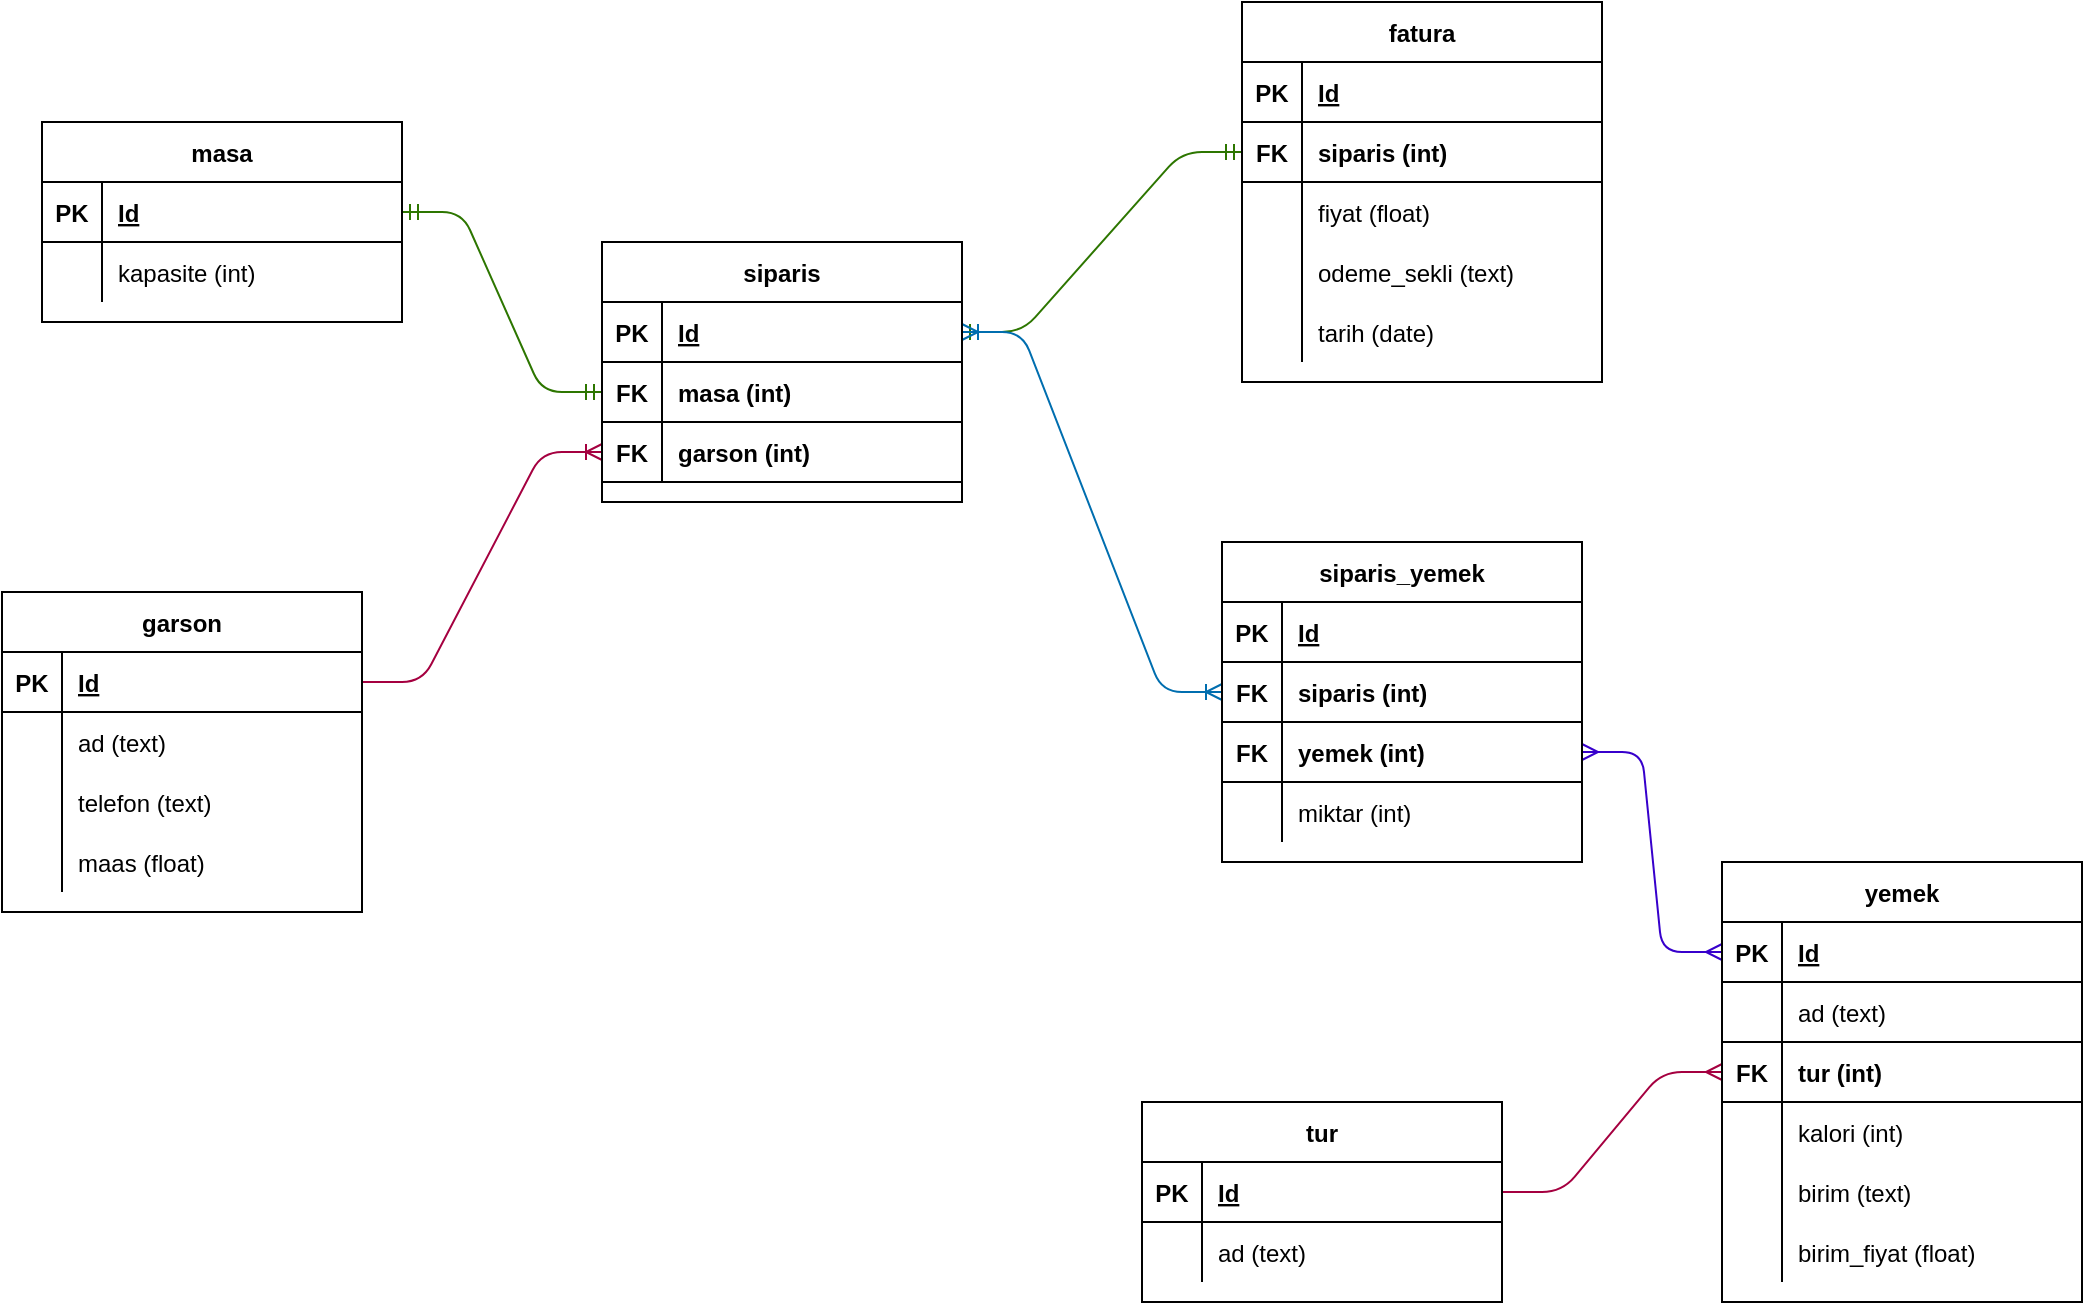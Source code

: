 <mxfile version="13.7.9" type="device"><diagram id="QE3sUzjoy9M0WLsZOD49" name="Page-1"><mxGraphModel dx="1986" dy="1180" grid="1" gridSize="10" guides="1" tooltips="1" connect="1" arrows="1" fold="1" page="1" pageScale="1" pageWidth="1920" pageHeight="1200" math="0" shadow="0"><root><mxCell id="0"/><mxCell id="1" parent="0"/><mxCell id="LGK_d6bMLUaEhHXDh5L8-104" value="" style="edgeStyle=entityRelationEdgeStyle;fontSize=12;html=1;endArrow=ERmandOne;startArrow=ERmandOne;entryX=0;entryY=0.5;entryDx=0;entryDy=0;exitX=1;exitY=0.5;exitDx=0;exitDy=0;fillColor=#60a917;strokeColor=#2D7600;" parent="1" source="LGK_d6bMLUaEhHXDh5L8-15" target="LGK_d6bMLUaEhHXDh5L8-38" edge="1"><mxGeometry width="100" height="100" relative="1" as="geometry"><mxPoint x="590" y="675" as="sourcePoint"/><mxPoint x="690" y="575" as="targetPoint"/></mxGeometry></mxCell><mxCell id="LGK_d6bMLUaEhHXDh5L8-106" value="" style="edgeStyle=entityRelationEdgeStyle;fontSize=12;html=1;endArrow=ERoneToMany;exitX=1;exitY=0.5;exitDx=0;exitDy=0;entryX=0;entryY=0.5;entryDx=0;entryDy=0;fillColor=#d80073;strokeColor=#A50040;" parent="1" source="LGK_d6bMLUaEhHXDh5L8-2" target="LGK_d6bMLUaEhHXDh5L8-79" edge="1"><mxGeometry width="100" height="100" relative="1" as="geometry"><mxPoint x="630" y="705" as="sourcePoint"/><mxPoint x="730" y="605" as="targetPoint"/></mxGeometry></mxCell><mxCell id="LGK_d6bMLUaEhHXDh5L8-107" value="" style="edgeStyle=entityRelationEdgeStyle;fontSize=12;html=1;endArrow=ERmany;startArrow=ERmany;entryX=0;entryY=0.5;entryDx=0;entryDy=0;exitX=1;exitY=0.5;exitDx=0;exitDy=0;fillColor=#6a00ff;strokeColor=#3700CC;" parent="1" source="LGK_d6bMLUaEhHXDh5L8-61" target="LGK_d6bMLUaEhHXDh5L8-28" edge="1"><mxGeometry width="100" height="100" relative="1" as="geometry"><mxPoint x="1140" y="1085" as="sourcePoint"/><mxPoint x="1240" y="985" as="targetPoint"/></mxGeometry></mxCell><mxCell id="LGK_d6bMLUaEhHXDh5L8-108" value="" style="edgeStyle=entityRelationEdgeStyle;fontSize=12;html=1;endArrow=ERmany;exitX=1;exitY=0.5;exitDx=0;exitDy=0;entryX=0;entryY=0.5;entryDx=0;entryDy=0;fillColor=#d80073;strokeColor=#A50040;" parent="1" source="LGK_d6bMLUaEhHXDh5L8-89" target="LGK_d6bMLUaEhHXDh5L8-85" edge="1"><mxGeometry width="100" height="100" relative="1" as="geometry"><mxPoint x="1130" y="1105" as="sourcePoint"/><mxPoint x="1230" y="1005" as="targetPoint"/></mxGeometry></mxCell><mxCell id="LGK_d6bMLUaEhHXDh5L8-109" value="" style="edgeStyle=entityRelationEdgeStyle;fontSize=12;html=1;endArrow=ERmandOne;startArrow=ERmandOne;entryX=0;entryY=0.5;entryDx=0;entryDy=0;exitX=1;exitY=0.5;exitDx=0;exitDy=0;fillColor=#60a917;strokeColor=#2D7600;" parent="1" source="LGK_d6bMLUaEhHXDh5L8-35" target="LGK_d6bMLUaEhHXDh5L8-101" edge="1"><mxGeometry width="100" height="100" relative="1" as="geometry"><mxPoint x="920" y="715" as="sourcePoint"/><mxPoint x="1020" y="615" as="targetPoint"/></mxGeometry></mxCell><mxCell id="LGK_d6bMLUaEhHXDh5L8-110" value="" style="edgeStyle=entityRelationEdgeStyle;fontSize=12;html=1;endArrow=ERoneToMany;startArrow=ERoneToMany;entryX=0;entryY=0.5;entryDx=0;entryDy=0;exitX=1;exitY=0.5;exitDx=0;exitDy=0;fillColor=#1ba1e2;strokeColor=#006EAF;" parent="1" source="LGK_d6bMLUaEhHXDh5L8-35" target="LGK_d6bMLUaEhHXDh5L8-45" edge="1"><mxGeometry width="100" height="100" relative="1" as="geometry"><mxPoint x="780" y="715" as="sourcePoint"/><mxPoint x="880" y="615" as="targetPoint"/></mxGeometry></mxCell><mxCell id="LGK_d6bMLUaEhHXDh5L8-34" value="siparis" style="shape=table;startSize=30;container=1;collapsible=1;childLayout=tableLayout;fixedRows=1;rowLines=0;fontStyle=1;align=center;resizeLast=1;" parent="1" vertex="1"><mxGeometry x="740" y="395" width="180" height="130" as="geometry"/></mxCell><mxCell id="LGK_d6bMLUaEhHXDh5L8-35" value="" style="shape=partialRectangle;collapsible=0;dropTarget=0;pointerEvents=0;fillColor=none;top=0;left=0;bottom=1;right=0;points=[[0,0.5],[1,0.5]];portConstraint=eastwest;" parent="LGK_d6bMLUaEhHXDh5L8-34" vertex="1"><mxGeometry y="30" width="180" height="30" as="geometry"/></mxCell><mxCell id="LGK_d6bMLUaEhHXDh5L8-36" value="PK" style="shape=partialRectangle;connectable=0;fillColor=none;top=0;left=0;bottom=0;right=0;fontStyle=1;overflow=hidden;" parent="LGK_d6bMLUaEhHXDh5L8-35" vertex="1"><mxGeometry width="30" height="30" as="geometry"/></mxCell><mxCell id="LGK_d6bMLUaEhHXDh5L8-37" value="Id" style="shape=partialRectangle;connectable=0;fillColor=none;top=0;left=0;bottom=0;right=0;align=left;spacingLeft=6;fontStyle=5;overflow=hidden;" parent="LGK_d6bMLUaEhHXDh5L8-35" vertex="1"><mxGeometry x="30" width="150" height="30" as="geometry"/></mxCell><mxCell id="LGK_d6bMLUaEhHXDh5L8-38" value="" style="shape=partialRectangle;collapsible=0;dropTarget=0;pointerEvents=0;fillColor=none;top=0;left=0;bottom=0;right=0;points=[[0,0.5],[1,0.5]];portConstraint=eastwest;" parent="LGK_d6bMLUaEhHXDh5L8-34" vertex="1"><mxGeometry y="60" width="180" height="30" as="geometry"/></mxCell><mxCell id="LGK_d6bMLUaEhHXDh5L8-39" value="FK" style="shape=partialRectangle;connectable=0;fillColor=none;top=1;left=0;bottom=1;right=0;editable=1;overflow=hidden;fontStyle=1" parent="LGK_d6bMLUaEhHXDh5L8-38" vertex="1"><mxGeometry width="30" height="30" as="geometry"/></mxCell><mxCell id="LGK_d6bMLUaEhHXDh5L8-40" value="masa (int)" style="shape=partialRectangle;connectable=0;fillColor=none;top=1;left=0;bottom=1;right=0;align=left;spacingLeft=6;overflow=hidden;fontStyle=1" parent="LGK_d6bMLUaEhHXDh5L8-38" vertex="1"><mxGeometry x="30" width="150" height="30" as="geometry"/></mxCell><mxCell id="LGK_d6bMLUaEhHXDh5L8-79" value="" style="shape=partialRectangle;collapsible=0;dropTarget=0;pointerEvents=0;fillColor=none;top=0;left=0;bottom=0;right=0;points=[[0,0.5],[1,0.5]];portConstraint=eastwest;" parent="LGK_d6bMLUaEhHXDh5L8-34" vertex="1"><mxGeometry y="90" width="180" height="30" as="geometry"/></mxCell><mxCell id="LGK_d6bMLUaEhHXDh5L8-80" value="FK" style="shape=partialRectangle;connectable=0;fillColor=none;top=1;left=0;bottom=1;right=0;editable=1;overflow=hidden;fontStyle=1" parent="LGK_d6bMLUaEhHXDh5L8-79" vertex="1"><mxGeometry width="30" height="30" as="geometry"/></mxCell><mxCell id="LGK_d6bMLUaEhHXDh5L8-81" value="garson (int)" style="shape=partialRectangle;connectable=0;fillColor=none;top=1;left=0;bottom=1;right=0;align=left;spacingLeft=6;overflow=hidden;fontStyle=1" parent="LGK_d6bMLUaEhHXDh5L8-79" vertex="1"><mxGeometry x="30" width="150" height="30" as="geometry"/></mxCell><mxCell id="LGK_d6bMLUaEhHXDh5L8-14" value="masa" style="shape=table;startSize=30;container=1;collapsible=1;childLayout=tableLayout;fixedRows=1;rowLines=0;fontStyle=1;align=center;resizeLast=1;" parent="1" vertex="1"><mxGeometry x="460" y="335" width="180" height="100" as="geometry"/></mxCell><mxCell id="LGK_d6bMLUaEhHXDh5L8-15" value="" style="shape=partialRectangle;collapsible=0;dropTarget=0;pointerEvents=0;fillColor=none;top=0;left=0;bottom=1;right=0;points=[[0,0.5],[1,0.5]];portConstraint=eastwest;" parent="LGK_d6bMLUaEhHXDh5L8-14" vertex="1"><mxGeometry y="30" width="180" height="30" as="geometry"/></mxCell><mxCell id="LGK_d6bMLUaEhHXDh5L8-16" value="PK" style="shape=partialRectangle;connectable=0;fillColor=none;top=0;left=0;bottom=0;right=0;fontStyle=1;overflow=hidden;" parent="LGK_d6bMLUaEhHXDh5L8-15" vertex="1"><mxGeometry width="30" height="30" as="geometry"/></mxCell><mxCell id="LGK_d6bMLUaEhHXDh5L8-17" value="Id" style="shape=partialRectangle;connectable=0;fillColor=none;top=0;left=0;bottom=0;right=0;align=left;spacingLeft=6;fontStyle=5;overflow=hidden;" parent="LGK_d6bMLUaEhHXDh5L8-15" vertex="1"><mxGeometry x="30" width="150" height="30" as="geometry"/></mxCell><mxCell id="LGK_d6bMLUaEhHXDh5L8-18" value="" style="shape=partialRectangle;collapsible=0;dropTarget=0;pointerEvents=0;fillColor=none;top=0;left=0;bottom=0;right=0;points=[[0,0.5],[1,0.5]];portConstraint=eastwest;" parent="LGK_d6bMLUaEhHXDh5L8-14" vertex="1"><mxGeometry y="60" width="180" height="30" as="geometry"/></mxCell><mxCell id="LGK_d6bMLUaEhHXDh5L8-19" value="" style="shape=partialRectangle;connectable=0;fillColor=none;top=0;left=0;bottom=0;right=0;editable=1;overflow=hidden;" parent="LGK_d6bMLUaEhHXDh5L8-18" vertex="1"><mxGeometry width="30" height="30" as="geometry"/></mxCell><mxCell id="LGK_d6bMLUaEhHXDh5L8-20" value="kapasite (int)" style="shape=partialRectangle;connectable=0;fillColor=none;top=0;left=0;bottom=0;right=0;align=left;spacingLeft=6;overflow=hidden;" parent="LGK_d6bMLUaEhHXDh5L8-18" vertex="1"><mxGeometry x="30" width="150" height="30" as="geometry"/></mxCell><mxCell id="LGK_d6bMLUaEhHXDh5L8-1" value="garson" style="shape=table;startSize=30;container=1;collapsible=1;childLayout=tableLayout;fixedRows=1;rowLines=0;fontStyle=1;align=center;resizeLast=1;" parent="1" vertex="1"><mxGeometry x="440" y="570" width="180" height="160" as="geometry"/></mxCell><mxCell id="LGK_d6bMLUaEhHXDh5L8-2" value="" style="shape=partialRectangle;collapsible=0;dropTarget=0;pointerEvents=0;fillColor=none;top=0;left=0;bottom=1;right=0;points=[[0,0.5],[1,0.5]];portConstraint=eastwest;" parent="LGK_d6bMLUaEhHXDh5L8-1" vertex="1"><mxGeometry y="30" width="180" height="30" as="geometry"/></mxCell><mxCell id="LGK_d6bMLUaEhHXDh5L8-3" value="PK" style="shape=partialRectangle;connectable=0;fillColor=none;top=0;left=0;bottom=0;right=0;fontStyle=1;overflow=hidden;" parent="LGK_d6bMLUaEhHXDh5L8-2" vertex="1"><mxGeometry width="30" height="30" as="geometry"/></mxCell><mxCell id="LGK_d6bMLUaEhHXDh5L8-4" value="Id" style="shape=partialRectangle;connectable=0;fillColor=none;top=0;left=0;bottom=0;right=0;align=left;spacingLeft=6;fontStyle=5;overflow=hidden;" parent="LGK_d6bMLUaEhHXDh5L8-2" vertex="1"><mxGeometry x="30" width="150" height="30" as="geometry"/></mxCell><mxCell id="LGK_d6bMLUaEhHXDh5L8-5" value="" style="shape=partialRectangle;collapsible=0;dropTarget=0;pointerEvents=0;fillColor=none;top=0;left=0;bottom=0;right=0;points=[[0,0.5],[1,0.5]];portConstraint=eastwest;" parent="LGK_d6bMLUaEhHXDh5L8-1" vertex="1"><mxGeometry y="60" width="180" height="30" as="geometry"/></mxCell><mxCell id="LGK_d6bMLUaEhHXDh5L8-6" value="" style="shape=partialRectangle;connectable=0;fillColor=none;top=0;left=0;bottom=0;right=0;editable=1;overflow=hidden;" parent="LGK_d6bMLUaEhHXDh5L8-5" vertex="1"><mxGeometry width="30" height="30" as="geometry"/></mxCell><mxCell id="LGK_d6bMLUaEhHXDh5L8-7" value="ad (text)" style="shape=partialRectangle;connectable=0;fillColor=none;top=0;left=0;bottom=0;right=0;align=left;spacingLeft=6;overflow=hidden;" parent="LGK_d6bMLUaEhHXDh5L8-5" vertex="1"><mxGeometry x="30" width="150" height="30" as="geometry"/></mxCell><mxCell id="LGK_d6bMLUaEhHXDh5L8-8" value="" style="shape=partialRectangle;collapsible=0;dropTarget=0;pointerEvents=0;fillColor=none;top=0;left=0;bottom=0;right=0;points=[[0,0.5],[1,0.5]];portConstraint=eastwest;" parent="LGK_d6bMLUaEhHXDh5L8-1" vertex="1"><mxGeometry y="90" width="180" height="30" as="geometry"/></mxCell><mxCell id="LGK_d6bMLUaEhHXDh5L8-9" value="" style="shape=partialRectangle;connectable=0;fillColor=none;top=0;left=0;bottom=0;right=0;editable=1;overflow=hidden;" parent="LGK_d6bMLUaEhHXDh5L8-8" vertex="1"><mxGeometry width="30" height="30" as="geometry"/></mxCell><mxCell id="LGK_d6bMLUaEhHXDh5L8-10" value="telefon (text)" style="shape=partialRectangle;connectable=0;fillColor=none;top=0;left=0;bottom=0;right=0;align=left;spacingLeft=6;overflow=hidden;" parent="LGK_d6bMLUaEhHXDh5L8-8" vertex="1"><mxGeometry x="30" width="150" height="30" as="geometry"/></mxCell><mxCell id="LGK_d6bMLUaEhHXDh5L8-11" value="" style="shape=partialRectangle;collapsible=0;dropTarget=0;pointerEvents=0;fillColor=none;top=0;left=0;bottom=0;right=0;points=[[0,0.5],[1,0.5]];portConstraint=eastwest;" parent="LGK_d6bMLUaEhHXDh5L8-1" vertex="1"><mxGeometry y="120" width="180" height="30" as="geometry"/></mxCell><mxCell id="LGK_d6bMLUaEhHXDh5L8-12" value="" style="shape=partialRectangle;connectable=0;fillColor=none;top=0;left=0;bottom=0;right=0;editable=1;overflow=hidden;" parent="LGK_d6bMLUaEhHXDh5L8-11" vertex="1"><mxGeometry width="30" height="30" as="geometry"/></mxCell><mxCell id="LGK_d6bMLUaEhHXDh5L8-13" value="maas (float)" style="shape=partialRectangle;connectable=0;fillColor=none;top=0;left=0;bottom=0;right=0;align=left;spacingLeft=6;overflow=hidden;" parent="LGK_d6bMLUaEhHXDh5L8-11" vertex="1"><mxGeometry x="30" width="150" height="30" as="geometry"/></mxCell><mxCell id="LGK_d6bMLUaEhHXDh5L8-27" value="yemek" style="shape=table;startSize=30;container=1;collapsible=1;childLayout=tableLayout;fixedRows=1;rowLines=0;fontStyle=1;align=center;resizeLast=1;" parent="1" vertex="1"><mxGeometry x="1300" y="705" width="180" height="220" as="geometry"/></mxCell><mxCell id="LGK_d6bMLUaEhHXDh5L8-28" value="" style="shape=partialRectangle;collapsible=0;dropTarget=0;pointerEvents=0;fillColor=none;top=0;left=0;bottom=1;right=0;points=[[0,0.5],[1,0.5]];portConstraint=eastwest;" parent="LGK_d6bMLUaEhHXDh5L8-27" vertex="1"><mxGeometry y="30" width="180" height="30" as="geometry"/></mxCell><mxCell id="LGK_d6bMLUaEhHXDh5L8-29" value="PK" style="shape=partialRectangle;connectable=0;fillColor=none;top=0;left=0;bottom=0;right=0;fontStyle=1;overflow=hidden;" parent="LGK_d6bMLUaEhHXDh5L8-28" vertex="1"><mxGeometry width="30" height="30" as="geometry"/></mxCell><mxCell id="LGK_d6bMLUaEhHXDh5L8-30" value="Id" style="shape=partialRectangle;connectable=0;fillColor=none;top=0;left=0;bottom=0;right=0;align=left;spacingLeft=6;fontStyle=5;overflow=hidden;" parent="LGK_d6bMLUaEhHXDh5L8-28" vertex="1"><mxGeometry x="30" width="150" height="30" as="geometry"/></mxCell><mxCell id="LGK_d6bMLUaEhHXDh5L8-31" value="" style="shape=partialRectangle;collapsible=0;dropTarget=0;pointerEvents=0;fillColor=none;top=0;left=0;bottom=0;right=0;points=[[0,0.5],[1,0.5]];portConstraint=eastwest;" parent="LGK_d6bMLUaEhHXDh5L8-27" vertex="1"><mxGeometry y="60" width="180" height="30" as="geometry"/></mxCell><mxCell id="LGK_d6bMLUaEhHXDh5L8-32" value="" style="shape=partialRectangle;connectable=0;fillColor=none;top=0;left=0;bottom=0;right=0;editable=1;overflow=hidden;" parent="LGK_d6bMLUaEhHXDh5L8-31" vertex="1"><mxGeometry width="30" height="30" as="geometry"/></mxCell><mxCell id="LGK_d6bMLUaEhHXDh5L8-33" value="ad (text)" style="shape=partialRectangle;connectable=0;fillColor=none;top=0;left=0;bottom=0;right=0;align=left;spacingLeft=6;overflow=hidden;" parent="LGK_d6bMLUaEhHXDh5L8-31" vertex="1"><mxGeometry x="30" width="150" height="30" as="geometry"/></mxCell><mxCell id="LGK_d6bMLUaEhHXDh5L8-85" value="" style="shape=partialRectangle;collapsible=0;dropTarget=0;pointerEvents=0;fillColor=none;top=0;left=0;bottom=0;right=0;points=[[0,0.5],[1,0.5]];portConstraint=eastwest;" parent="LGK_d6bMLUaEhHXDh5L8-27" vertex="1"><mxGeometry y="90" width="180" height="30" as="geometry"/></mxCell><mxCell id="LGK_d6bMLUaEhHXDh5L8-86" value="FK" style="shape=partialRectangle;connectable=0;fillColor=none;top=1;left=0;bottom=1;right=0;editable=1;overflow=hidden;fontStyle=1" parent="LGK_d6bMLUaEhHXDh5L8-85" vertex="1"><mxGeometry width="30" height="30" as="geometry"/></mxCell><mxCell id="LGK_d6bMLUaEhHXDh5L8-87" value="tur (int)" style="shape=partialRectangle;connectable=0;fillColor=none;top=1;left=0;bottom=1;right=0;align=left;spacingLeft=6;overflow=hidden;fontStyle=1" parent="LGK_d6bMLUaEhHXDh5L8-85" vertex="1"><mxGeometry x="30" width="150" height="30" as="geometry"/></mxCell><mxCell id="LGK_d6bMLUaEhHXDh5L8-70" value="" style="shape=partialRectangle;collapsible=0;dropTarget=0;pointerEvents=0;fillColor=none;top=0;left=0;bottom=0;right=0;points=[[0,0.5],[1,0.5]];portConstraint=eastwest;" parent="LGK_d6bMLUaEhHXDh5L8-27" vertex="1"><mxGeometry y="120" width="180" height="30" as="geometry"/></mxCell><mxCell id="LGK_d6bMLUaEhHXDh5L8-71" value="" style="shape=partialRectangle;connectable=0;fillColor=none;top=0;left=0;bottom=0;right=0;editable=1;overflow=hidden;" parent="LGK_d6bMLUaEhHXDh5L8-70" vertex="1"><mxGeometry width="30" height="30" as="geometry"/></mxCell><mxCell id="LGK_d6bMLUaEhHXDh5L8-72" value="kalori (int)" style="shape=partialRectangle;connectable=0;fillColor=none;top=0;left=0;bottom=0;right=0;align=left;spacingLeft=6;overflow=hidden;" parent="LGK_d6bMLUaEhHXDh5L8-70" vertex="1"><mxGeometry x="30" width="150" height="30" as="geometry"/></mxCell><mxCell id="LGK_d6bMLUaEhHXDh5L8-73" value="" style="shape=partialRectangle;collapsible=0;dropTarget=0;pointerEvents=0;fillColor=none;top=0;left=0;bottom=0;right=0;points=[[0,0.5],[1,0.5]];portConstraint=eastwest;" parent="LGK_d6bMLUaEhHXDh5L8-27" vertex="1"><mxGeometry y="150" width="180" height="30" as="geometry"/></mxCell><mxCell id="LGK_d6bMLUaEhHXDh5L8-74" value="" style="shape=partialRectangle;connectable=0;fillColor=none;top=0;left=0;bottom=0;right=0;editable=1;overflow=hidden;" parent="LGK_d6bMLUaEhHXDh5L8-73" vertex="1"><mxGeometry width="30" height="30" as="geometry"/></mxCell><mxCell id="LGK_d6bMLUaEhHXDh5L8-75" value="birim (text)" style="shape=partialRectangle;connectable=0;fillColor=none;top=0;left=0;bottom=0;right=0;align=left;spacingLeft=6;overflow=hidden;" parent="LGK_d6bMLUaEhHXDh5L8-73" vertex="1"><mxGeometry x="30" width="150" height="30" as="geometry"/></mxCell><mxCell id="LGK_d6bMLUaEhHXDh5L8-76" value="" style="shape=partialRectangle;collapsible=0;dropTarget=0;pointerEvents=0;fillColor=none;top=0;left=0;bottom=0;right=0;points=[[0,0.5],[1,0.5]];portConstraint=eastwest;" parent="LGK_d6bMLUaEhHXDh5L8-27" vertex="1"><mxGeometry y="180" width="180" height="30" as="geometry"/></mxCell><mxCell id="LGK_d6bMLUaEhHXDh5L8-77" value="" style="shape=partialRectangle;connectable=0;fillColor=none;top=0;left=0;bottom=0;right=0;editable=1;overflow=hidden;" parent="LGK_d6bMLUaEhHXDh5L8-76" vertex="1"><mxGeometry width="30" height="30" as="geometry"/></mxCell><mxCell id="LGK_d6bMLUaEhHXDh5L8-78" value="birim_fiyat (float)" style="shape=partialRectangle;connectable=0;fillColor=none;top=0;left=0;bottom=0;right=0;align=left;spacingLeft=6;overflow=hidden;" parent="LGK_d6bMLUaEhHXDh5L8-76" vertex="1"><mxGeometry x="30" width="150" height="30" as="geometry"/></mxCell><mxCell id="LGK_d6bMLUaEhHXDh5L8-41" value="siparis_yemek" style="shape=table;startSize=30;container=1;collapsible=1;childLayout=tableLayout;fixedRows=1;rowLines=0;fontStyle=1;align=center;resizeLast=1;" parent="1" vertex="1"><mxGeometry x="1050" y="545" width="180" height="160" as="geometry"/></mxCell><mxCell id="LGK_d6bMLUaEhHXDh5L8-42" value="" style="shape=partialRectangle;collapsible=0;dropTarget=0;pointerEvents=0;fillColor=none;top=0;left=0;bottom=1;right=0;points=[[0,0.5],[1,0.5]];portConstraint=eastwest;" parent="LGK_d6bMLUaEhHXDh5L8-41" vertex="1"><mxGeometry y="30" width="180" height="30" as="geometry"/></mxCell><mxCell id="LGK_d6bMLUaEhHXDh5L8-43" value="PK" style="shape=partialRectangle;connectable=0;fillColor=none;top=0;left=0;bottom=0;right=0;fontStyle=1;overflow=hidden;" parent="LGK_d6bMLUaEhHXDh5L8-42" vertex="1"><mxGeometry width="30" height="30" as="geometry"/></mxCell><mxCell id="LGK_d6bMLUaEhHXDh5L8-44" value="Id" style="shape=partialRectangle;connectable=0;fillColor=none;top=0;left=0;bottom=0;right=0;align=left;spacingLeft=6;fontStyle=5;overflow=hidden;" parent="LGK_d6bMLUaEhHXDh5L8-42" vertex="1"><mxGeometry x="30" width="150" height="30" as="geometry"/></mxCell><mxCell id="LGK_d6bMLUaEhHXDh5L8-45" value="" style="shape=partialRectangle;collapsible=0;dropTarget=0;pointerEvents=0;fillColor=none;top=0;left=0;bottom=0;right=0;points=[[0,0.5],[1,0.5]];portConstraint=eastwest;" parent="LGK_d6bMLUaEhHXDh5L8-41" vertex="1"><mxGeometry y="60" width="180" height="30" as="geometry"/></mxCell><mxCell id="LGK_d6bMLUaEhHXDh5L8-46" value="FK" style="shape=partialRectangle;connectable=0;fillColor=none;top=1;left=0;bottom=1;right=0;editable=1;overflow=hidden;fontStyle=1" parent="LGK_d6bMLUaEhHXDh5L8-45" vertex="1"><mxGeometry width="30" height="30" as="geometry"/></mxCell><mxCell id="LGK_d6bMLUaEhHXDh5L8-47" value="siparis (int)" style="shape=partialRectangle;connectable=0;fillColor=none;top=1;left=0;bottom=1;right=0;align=left;spacingLeft=6;overflow=hidden;fontStyle=1" parent="LGK_d6bMLUaEhHXDh5L8-45" vertex="1"><mxGeometry x="30" width="150" height="30" as="geometry"/></mxCell><mxCell id="LGK_d6bMLUaEhHXDh5L8-61" value="" style="shape=partialRectangle;collapsible=0;dropTarget=0;pointerEvents=0;fillColor=none;top=0;left=0;bottom=0;right=0;points=[[0,0.5],[1,0.5]];portConstraint=eastwest;" parent="LGK_d6bMLUaEhHXDh5L8-41" vertex="1"><mxGeometry y="90" width="180" height="30" as="geometry"/></mxCell><mxCell id="LGK_d6bMLUaEhHXDh5L8-62" value="FK" style="shape=partialRectangle;connectable=0;fillColor=none;top=1;left=0;bottom=1;right=0;editable=1;overflow=hidden;fontStyle=1" parent="LGK_d6bMLUaEhHXDh5L8-61" vertex="1"><mxGeometry width="30" height="30" as="geometry"/></mxCell><mxCell id="LGK_d6bMLUaEhHXDh5L8-63" value="yemek (int)" style="shape=partialRectangle;connectable=0;fillColor=none;top=1;left=0;bottom=1;right=0;align=left;spacingLeft=6;overflow=hidden;fontStyle=1" parent="LGK_d6bMLUaEhHXDh5L8-61" vertex="1"><mxGeometry x="30" width="150" height="30" as="geometry"/></mxCell><mxCell id="LGK_d6bMLUaEhHXDh5L8-64" value="" style="shape=partialRectangle;collapsible=0;dropTarget=0;pointerEvents=0;fillColor=none;top=0;left=0;bottom=0;right=0;points=[[0,0.5],[1,0.5]];portConstraint=eastwest;" parent="LGK_d6bMLUaEhHXDh5L8-41" vertex="1"><mxGeometry y="120" width="180" height="30" as="geometry"/></mxCell><mxCell id="LGK_d6bMLUaEhHXDh5L8-65" value="" style="shape=partialRectangle;connectable=0;fillColor=none;top=0;left=0;bottom=0;right=0;editable=1;overflow=hidden;" parent="LGK_d6bMLUaEhHXDh5L8-64" vertex="1"><mxGeometry width="30" height="30" as="geometry"/></mxCell><mxCell id="LGK_d6bMLUaEhHXDh5L8-66" value="miktar (int)" style="shape=partialRectangle;connectable=0;fillColor=none;top=0;left=0;bottom=0;right=0;align=left;spacingLeft=6;overflow=hidden;" parent="LGK_d6bMLUaEhHXDh5L8-64" vertex="1"><mxGeometry x="30" width="150" height="30" as="geometry"/></mxCell><mxCell id="LGK_d6bMLUaEhHXDh5L8-88" value="tur" style="shape=table;startSize=30;container=1;collapsible=1;childLayout=tableLayout;fixedRows=1;rowLines=0;fontStyle=1;align=center;resizeLast=1;" parent="1" vertex="1"><mxGeometry x="1010" y="825" width="180" height="100" as="geometry"/></mxCell><mxCell id="LGK_d6bMLUaEhHXDh5L8-89" value="" style="shape=partialRectangle;collapsible=0;dropTarget=0;pointerEvents=0;fillColor=none;top=0;left=0;bottom=1;right=0;points=[[0,0.5],[1,0.5]];portConstraint=eastwest;" parent="LGK_d6bMLUaEhHXDh5L8-88" vertex="1"><mxGeometry y="30" width="180" height="30" as="geometry"/></mxCell><mxCell id="LGK_d6bMLUaEhHXDh5L8-90" value="PK" style="shape=partialRectangle;connectable=0;fillColor=none;top=0;left=0;bottom=0;right=0;fontStyle=1;overflow=hidden;" parent="LGK_d6bMLUaEhHXDh5L8-89" vertex="1"><mxGeometry width="30" height="30" as="geometry"/></mxCell><mxCell id="LGK_d6bMLUaEhHXDh5L8-91" value="Id" style="shape=partialRectangle;connectable=0;fillColor=none;top=0;left=0;bottom=0;right=0;align=left;spacingLeft=6;fontStyle=5;overflow=hidden;" parent="LGK_d6bMLUaEhHXDh5L8-89" vertex="1"><mxGeometry x="30" width="150" height="30" as="geometry"/></mxCell><mxCell id="LGK_d6bMLUaEhHXDh5L8-92" value="" style="shape=partialRectangle;collapsible=0;dropTarget=0;pointerEvents=0;fillColor=none;top=0;left=0;bottom=0;right=0;points=[[0,0.5],[1,0.5]];portConstraint=eastwest;" parent="LGK_d6bMLUaEhHXDh5L8-88" vertex="1"><mxGeometry y="60" width="180" height="30" as="geometry"/></mxCell><mxCell id="LGK_d6bMLUaEhHXDh5L8-93" value="" style="shape=partialRectangle;connectable=0;fillColor=none;top=0;left=0;bottom=0;right=0;editable=1;overflow=hidden;" parent="LGK_d6bMLUaEhHXDh5L8-92" vertex="1"><mxGeometry width="30" height="30" as="geometry"/></mxCell><mxCell id="LGK_d6bMLUaEhHXDh5L8-94" value="ad (text)" style="shape=partialRectangle;connectable=0;fillColor=none;top=0;left=0;bottom=0;right=0;align=left;spacingLeft=6;overflow=hidden;" parent="LGK_d6bMLUaEhHXDh5L8-92" vertex="1"><mxGeometry x="30" width="150" height="30" as="geometry"/></mxCell><mxCell id="LGK_d6bMLUaEhHXDh5L8-48" value="fatura" style="shape=table;startSize=30;container=1;collapsible=1;childLayout=tableLayout;fixedRows=1;rowLines=0;fontStyle=1;align=center;resizeLast=1;" parent="1" vertex="1"><mxGeometry x="1060" y="275" width="180" height="190" as="geometry"/></mxCell><mxCell id="LGK_d6bMLUaEhHXDh5L8-49" value="" style="shape=partialRectangle;collapsible=0;dropTarget=0;pointerEvents=0;fillColor=none;top=0;left=0;bottom=1;right=0;points=[[0,0.5],[1,0.5]];portConstraint=eastwest;" parent="LGK_d6bMLUaEhHXDh5L8-48" vertex="1"><mxGeometry y="30" width="180" height="30" as="geometry"/></mxCell><mxCell id="LGK_d6bMLUaEhHXDh5L8-50" value="PK" style="shape=partialRectangle;connectable=0;fillColor=none;top=0;left=0;bottom=0;right=0;fontStyle=1;overflow=hidden;" parent="LGK_d6bMLUaEhHXDh5L8-49" vertex="1"><mxGeometry width="30" height="30" as="geometry"/></mxCell><mxCell id="LGK_d6bMLUaEhHXDh5L8-51" value="Id" style="shape=partialRectangle;connectable=0;fillColor=none;top=0;left=0;bottom=0;right=0;align=left;spacingLeft=6;fontStyle=5;overflow=hidden;" parent="LGK_d6bMLUaEhHXDh5L8-49" vertex="1"><mxGeometry x="30" width="150" height="30" as="geometry"/></mxCell><mxCell id="LGK_d6bMLUaEhHXDh5L8-101" value="" style="shape=partialRectangle;collapsible=0;dropTarget=0;pointerEvents=0;fillColor=none;top=0;left=0;bottom=0;right=0;points=[[0,0.5],[1,0.5]];portConstraint=eastwest;" parent="LGK_d6bMLUaEhHXDh5L8-48" vertex="1"><mxGeometry y="60" width="180" height="30" as="geometry"/></mxCell><mxCell id="LGK_d6bMLUaEhHXDh5L8-102" value="FK" style="shape=partialRectangle;connectable=0;fillColor=none;top=1;left=0;bottom=1;right=0;editable=1;overflow=hidden;fontStyle=1" parent="LGK_d6bMLUaEhHXDh5L8-101" vertex="1"><mxGeometry width="30" height="30" as="geometry"/></mxCell><mxCell id="LGK_d6bMLUaEhHXDh5L8-103" value="siparis (int)" style="shape=partialRectangle;connectable=0;fillColor=none;top=1;left=0;bottom=1;right=0;align=left;spacingLeft=6;overflow=hidden;fontStyle=1" parent="LGK_d6bMLUaEhHXDh5L8-101" vertex="1"><mxGeometry x="30" width="150" height="30" as="geometry"/></mxCell><mxCell id="LGK_d6bMLUaEhHXDh5L8-52" value="" style="shape=partialRectangle;collapsible=0;dropTarget=0;pointerEvents=0;fillColor=none;top=0;left=0;bottom=0;right=0;points=[[0,0.5],[1,0.5]];portConstraint=eastwest;" parent="LGK_d6bMLUaEhHXDh5L8-48" vertex="1"><mxGeometry y="90" width="180" height="30" as="geometry"/></mxCell><mxCell id="LGK_d6bMLUaEhHXDh5L8-53" value="" style="shape=partialRectangle;connectable=0;fillColor=none;top=0;left=0;bottom=0;right=0;editable=1;overflow=hidden;" parent="LGK_d6bMLUaEhHXDh5L8-52" vertex="1"><mxGeometry width="30" height="30" as="geometry"/></mxCell><mxCell id="LGK_d6bMLUaEhHXDh5L8-54" value="fiyat (float)" style="shape=partialRectangle;connectable=0;fillColor=none;top=0;left=0;bottom=0;right=0;align=left;spacingLeft=6;overflow=hidden;" parent="LGK_d6bMLUaEhHXDh5L8-52" vertex="1"><mxGeometry x="30" width="150" height="30" as="geometry"/></mxCell><mxCell id="LGK_d6bMLUaEhHXDh5L8-58" value="" style="shape=partialRectangle;collapsible=0;dropTarget=0;pointerEvents=0;fillColor=none;top=0;left=0;bottom=0;right=0;points=[[0,0.5],[1,0.5]];portConstraint=eastwest;" parent="LGK_d6bMLUaEhHXDh5L8-48" vertex="1"><mxGeometry y="120" width="180" height="30" as="geometry"/></mxCell><mxCell id="LGK_d6bMLUaEhHXDh5L8-59" value="" style="shape=partialRectangle;connectable=0;fillColor=none;top=0;left=0;bottom=0;right=0;editable=1;overflow=hidden;" parent="LGK_d6bMLUaEhHXDh5L8-58" vertex="1"><mxGeometry width="30" height="30" as="geometry"/></mxCell><mxCell id="LGK_d6bMLUaEhHXDh5L8-60" value="odeme_sekli (text)" style="shape=partialRectangle;connectable=0;fillColor=none;top=0;left=0;bottom=0;right=0;align=left;spacingLeft=6;overflow=hidden;" parent="LGK_d6bMLUaEhHXDh5L8-58" vertex="1"><mxGeometry x="30" width="150" height="30" as="geometry"/></mxCell><mxCell id="LGK_d6bMLUaEhHXDh5L8-55" value="" style="shape=partialRectangle;collapsible=0;dropTarget=0;pointerEvents=0;fillColor=none;top=0;left=0;bottom=0;right=0;points=[[0,0.5],[1,0.5]];portConstraint=eastwest;" parent="LGK_d6bMLUaEhHXDh5L8-48" vertex="1"><mxGeometry y="150" width="180" height="30" as="geometry"/></mxCell><mxCell id="LGK_d6bMLUaEhHXDh5L8-56" value="" style="shape=partialRectangle;connectable=0;fillColor=none;top=0;left=0;bottom=0;right=0;editable=1;overflow=hidden;" parent="LGK_d6bMLUaEhHXDh5L8-55" vertex="1"><mxGeometry width="30" height="30" as="geometry"/></mxCell><mxCell id="LGK_d6bMLUaEhHXDh5L8-57" value="tarih (date)" style="shape=partialRectangle;connectable=0;fillColor=none;top=0;left=0;bottom=0;right=0;align=left;spacingLeft=6;overflow=hidden;" parent="LGK_d6bMLUaEhHXDh5L8-55" vertex="1"><mxGeometry x="30" width="150" height="30" as="geometry"/></mxCell></root></mxGraphModel></diagram></mxfile>